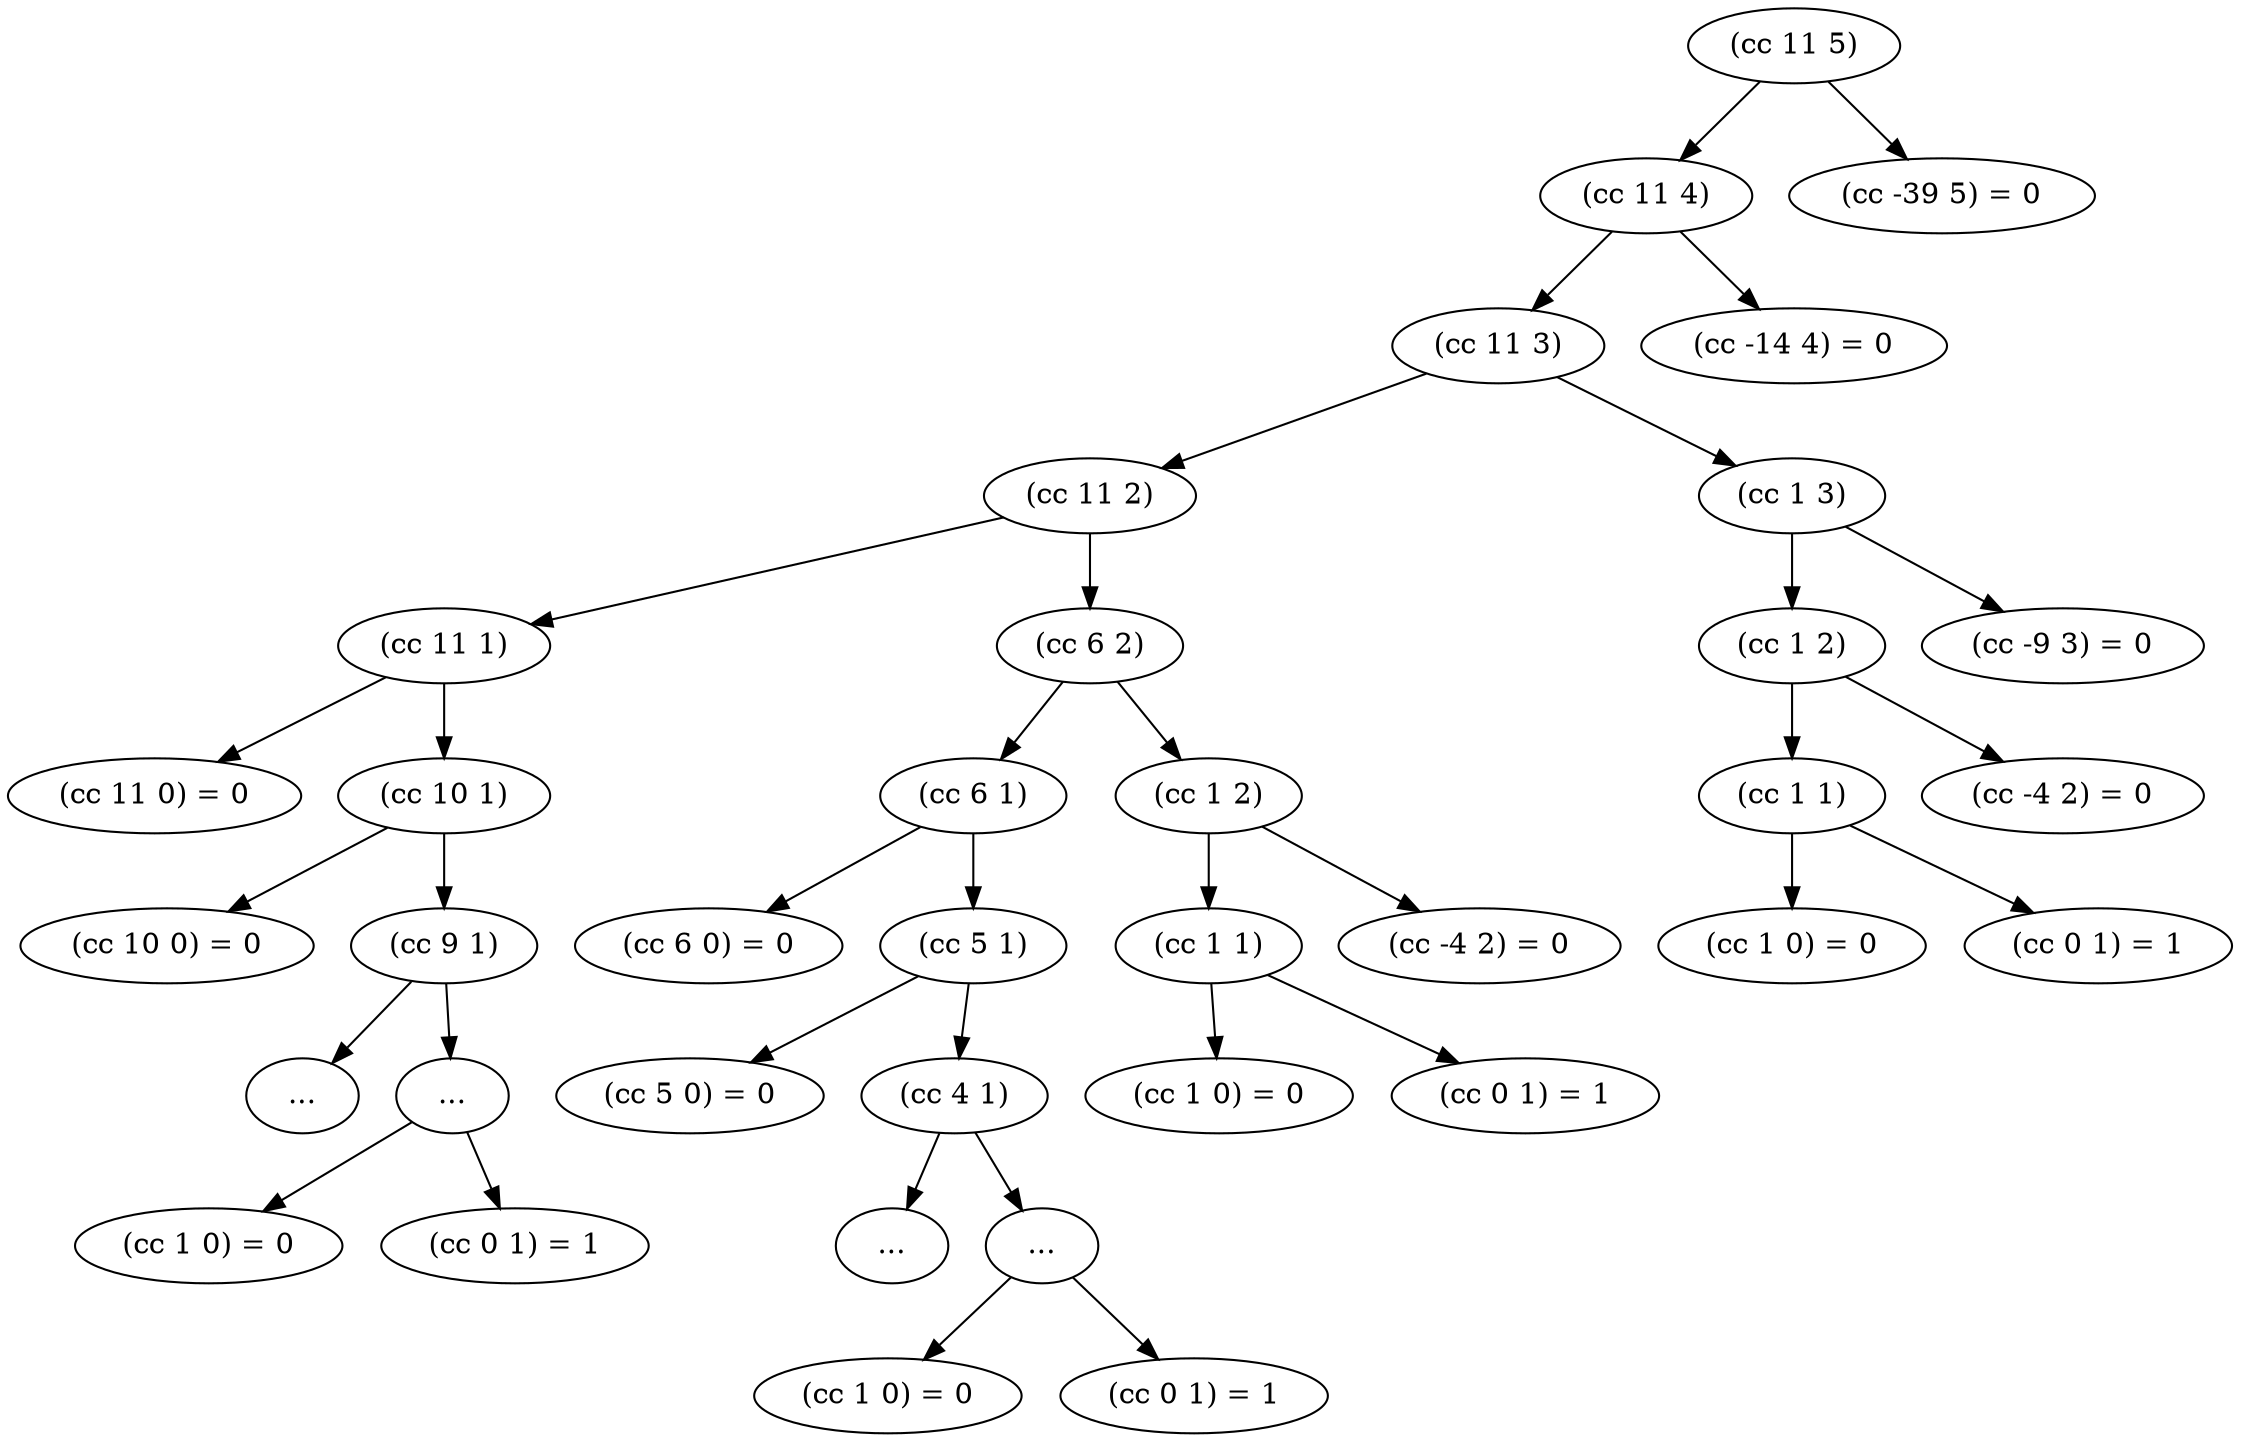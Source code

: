//  dot -Tpng ex-1.14.gv -o ex-1.14.png  
digraph G {
    a -> b;
    a -> c;
    b -> d;
    b -> e;
    d -> f;
    d -> g;
    f -> h;
    f -> i;
    h -> j;
    h -> k;
    k -> l;
    k -> m;
    m -> n;
    m -> o;
    o -> p;
    o -> q;
    g -> aa;
    g -> bb;
    aa -> cc;
    aa -> dd;
    cc -> ee;
    cc -> ff;
    i -> aaa;
    i -> bbb;
    aaa -> ccc;
    aaa -> ddd;
    ddd -> eee;
    ddd -> fff;
    fff -> ggg;
    fff -> hhh;
    hhh -> iii;
    hhh -> kkk;
    bbb -> aaaa;
    bbb -> bbbb;
    aaaa -> cccc;
    aaaa -> dddd;
    aaaa [label="(cc 1 1)"];
    bbbb [label="(cc -4 2) = 0"];
    cccc [label="(cc 1 0) = 0"];
    dddd [label="(cc 0 1) = 1"];
    aaa [label="(cc 6 1)"];
    bbb [label="(cc 1 2)"];
    ccc [label="(cc 6 0) = 0"];
    ddd [label="(cc 5 1)"];
    eee [label="(cc 5 0) = 0"];
    fff [label="(cc 4 1)"];
    ggg [label="..."];
    hhh [label="..."];
    iii [label="(cc 1 0) = 0"];
    kkk [label="(cc 0 1) = 1"];
    aa [label="(cc 1 2)"];
    bb [label="(cc -9 3) = 0"];
    cc [label="(cc 1 1)"];
    dd [label="(cc -4 2) = 0"];
    ee [label="(cc 1 0) = 0"];
    ff [label="(cc 0 1) = 1"];
    a [label="(cc 11 5)"];
    b [label="(cc 11 4)"];
    c [label="(cc -39 5) = 0"];
    d [label="(cc 11 3)"];
    e [label="(cc -14 4) = 0"];
    f [label="(cc 11 2)"];
    g [label="(cc 1 3)"];
    h [label="(cc 11 1)"];
    i [label="(cc 6 2)"];
    j [label="(cc 11 0) = 0"];
    k [label="(cc 10 1)"];
    l [label="(cc 10 0) = 0"];
    m [label="(cc 9 1)"];
    n [label="..."];
    o [label="..."];
    p [label="(cc 1 0) = 0"];
    q [label="(cc 0 1) = 1"];
}

